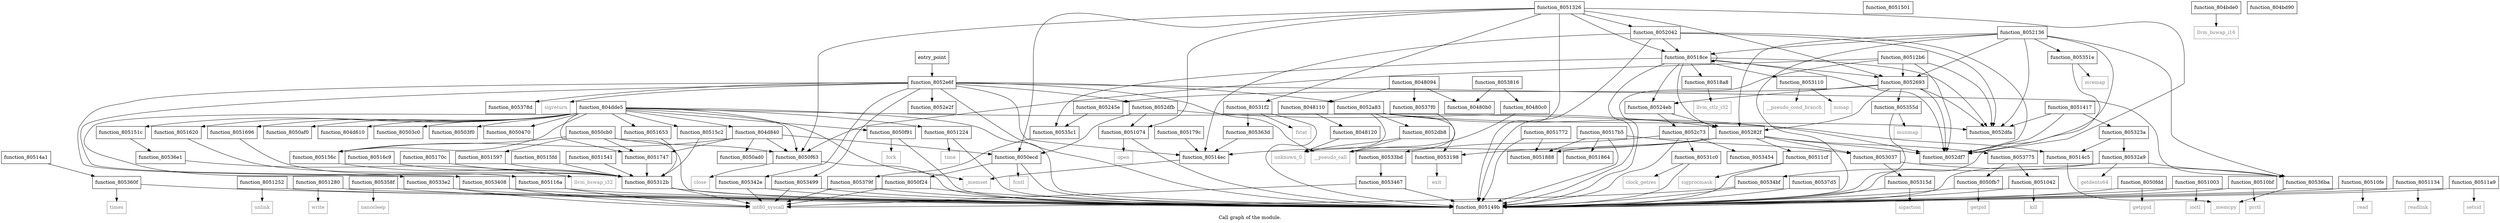 digraph "Call graph of the module." {
  label="Call graph of the module.";
  node [shape=record];

  Node_function_805156c [label="{function_805156c}"];
  Node_function_8051653 [label="{function_8051653}"];
  Node_function_8052693 [label="{function_8052693}"];
  Node_function_8051864 [label="{function_8051864}"];
  Node_function_8051224 [label="{function_8051224}"];
  Node_function_8051252 [label="{function_8051252}"];
  Node_function_8051696 [label="{function_8051696}"];
  Node_function_8051280 [label="{function_8051280}"];
  Node_function_80512b6 [label="{function_80512b6}"];
  Node_function_8051326 [label="{function_8051326}"];
  Node_function_8051417 [label="{function_8051417}"];
  Node_function_805149b [label="{function_805149b}"];
  Node_function_80514a1 [label="{function_80514a1}"];
  Node_function_8052e2f [label="{function_8052e2f}"];
  Node_function_80514c5 [label="{function_80514c5}"];
  Node_function_805282f [label="{function_805282f}"];
  Node_function_80516c9 [label="{function_80516c9}"];
  Node_function_8051888 [label="{function_8051888}"];
  Node_function_80514ec [label="{function_80514ec}"];
  Node_function_8051501 [label="{function_8051501}"];
  Node_function_805151c [label="{function_805151c}"];
  Node_function_80518a8 [label="{function_80518a8}"];
  Node_function_8052a83 [label="{function_8052a83}"];
  Node_function_805170c [label="{function_805170c}"];
  Node_function_8052c73 [label="{function_8052c73}"];
  Node_function_8052db8 [label="{function_8052db8}"];
  Node_function_8051747 [label="{function_8051747}"];
  Node_function_80518ce [label="{function_80518ce}"];
  Node_function_8051541 [label="{function_8051541}"];
  Node_function_8053110 [label="{function_8053110}"];
  Node_function_8051772 [label="{function_8051772}"];
  Node_function_8051597 [label="{function_8051597}"];
  Node_function_8052df7 [label="{function_8052df7}"];
  Node_function_805179c [label="{function_805179c}"];
  Node_function_805312b [label="{function_805312b}"];
  Node_function_8052042 [label="{function_8052042}"];
  Node_function_8052e6f [label="{function_8052e6f}"];
  Node_function_80515c2 [label="{function_80515c2}"];
  Node_function_8052dfa [label="{function_8052dfa}"];
  Node_function_80517b5 [label="{function_80517b5}"];
  Node_function_8052dfb [label="{function_8052dfb}"];
  Node_function_8052136 [label="{function_8052136}"];
  Node_function_805245e [label="{function_805245e}"];
  Node_function_80515fd [label="{function_80515fd}"];
  Node_function_80524eb [label="{function_80524eb}"];
  Node_function_8053198 [label="{function_8053198}"];
  Node_function_80531c0 [label="{function_80531c0}"];
  Node_function_80531f2 [label="{function_80531f2}"];
  Node_function_805323a [label="{function_805323a}"];
  Node_function_80532a9 [label="{function_80532a9}"];
  Node_function_80533bd [label="{function_80533bd}"];
  Node_function_80533e2 [label="{function_80533e2}"];
  Node_function_8053408 [label="{function_8053408}"];
  Node_function_80511cf [label="{function_80511cf}"];
  Node_function_8053037 [label="{function_8053037}"];
  Node_time [color="gray50", fontcolor="gray50", label="{time}"];
  Node_function_805315d [label="{function_805315d}"];
  Node_function_805342e [label="{function_805342e}"];
  Node_function_8053454 [label="{function_8053454}"];
  Node_function_8053467 [label="{function_8053467}"];
  Node_function_8053499 [label="{function_8053499}"];
  Node_function_80534bf [label="{function_80534bf}"];
  Node_function_805351e [label="{function_805351e}"];
  Node_function_805355d [label="{function_805355d}"];
  Node_function_805358f [label="{function_805358f}"];
  Node_function_80535c1 [label="{function_80535c1}"];
  Node_function_805360f [label="{function_805360f}"];
  Node_function_805363d [label="{function_805363d}"];
  Node_function_80536ba [label="{function_80536ba}"];
  Node_function_80536e1 [label="{function_80536e1}"];
  Node_function_8053775 [label="{function_8053775}"];
  Node_function_805378d [label="{function_805378d}"];
  Node_function_805379f [label="{function_805379f}"];
  Node_function_80537d5 [label="{function_80537d5}"];
  Node_function_80537f0 [label="{function_80537f0}"];
  Node_function_8053816 [label="{function_8053816}"];
  Node_llvm_bswap_i32 [color="gray50", fontcolor="gray50", label="{llvm_bswap_i32}"];
  Node_llvm_ctlz_i32 [color="gray50", fontcolor="gray50", label="{llvm_ctlz_i32}"];
  Node__memset [color="gray50", fontcolor="gray50", label="{_memset}"];
  Node__memcpy [color="gray50", fontcolor="gray50", label="{_memcpy}"];
  Node_llvm_bswap_i16 [color="gray50", fontcolor="gray50", label="{llvm_bswap_i16}"];
  Node_unknown_0 [color="gray50", fontcolor="gray50", label="{unknown_0}"];
  Node_fcntl [color="gray50", fontcolor="gray50", label="{fcntl}"];
  Node_int80_syscall [color="gray50", fontcolor="gray50", label="{int80_syscall}"];
  Node_close [color="gray50", fontcolor="gray50", label="{close}"];
  Node_fork [color="gray50", fontcolor="gray50", label="{fork}"];
  Node_getpid [color="gray50", fontcolor="gray50", label="{getpid}"];
  Node_getppid [color="gray50", fontcolor="gray50", label="{getppid}"];
  Node_ioctl [color="gray50", fontcolor="gray50", label="{ioctl}"];
  Node_kill [color="gray50", fontcolor="gray50", label="{kill}"];
  Node_open [color="gray50", fontcolor="gray50", label="{open}"];
  Node_prctl [color="gray50", fontcolor="gray50", label="{prctl}"];
  Node_read [color="gray50", fontcolor="gray50", label="{read}"];
  Node_readlink [color="gray50", fontcolor="gray50", label="{readlink}"];
  Node_setsid [color="gray50", fontcolor="gray50", label="{setsid}"];
  Node_sigprocmask [color="gray50", fontcolor="gray50", label="{sigprocmask}"];
  Node_unlink [color="gray50", fontcolor="gray50", label="{unlink}"];
  Node_write [color="gray50", fontcolor="gray50", label="{write}"];
  Node_sigreturn [color="gray50", fontcolor="gray50", label="{sigreturn}"];
  Node_mmap [color="gray50", fontcolor="gray50", label="{mmap}"];
  Node_sigaction [color="gray50", fontcolor="gray50", label="{sigaction}"];
  Node_exit [color="gray50", fontcolor="gray50", label="{exit}"];
  Node_clock_getres [color="gray50", fontcolor="gray50", label="{clock_getres}"];
  Node_fstat [color="gray50", fontcolor="gray50", label="{fstat}"];
  Node_getdents64 [color="gray50", fontcolor="gray50", label="{getdents64}"];
  Node_mremap [color="gray50", fontcolor="gray50", label="{mremap}"];
  Node_munmap [color="gray50", fontcolor="gray50", label="{munmap}"];
  Node_nanosleep [color="gray50", fontcolor="gray50", label="{nanosleep}"];
  Node_times [color="gray50", fontcolor="gray50", label="{times}"];
  Node_function_8051620 [label="{function_8051620}"];
  Node___pseudo_call [color="gray50", fontcolor="gray50", label="{__pseudo_call}"];
  Node___pseudo_cond_branch [color="gray50", fontcolor="gray50", label="{__pseudo_cond_branch}"];
  Node_function_8048094 [label="{function_8048094}"];
  Node_function_80480b0 [label="{function_80480b0}"];
  Node_function_80480c0 [label="{function_80480c0}"];
  Node_function_8048110 [label="{function_8048110}"];
  Node_function_8048120 [label="{function_8048120}"];
  Node_entry_point [label="{entry_point}"];
  Node_function_804bd90 [label="{function_804bd90}"];
  Node_function_8050af0 [label="{function_8050af0}"];
  Node_function_804bde0 [label="{function_804bde0}"];
  Node_function_804d610 [label="{function_804d610}"];
  Node_function_804d840 [label="{function_804d840}"];
  Node_function_804dde5 [label="{function_804dde5}"];
  Node_function_80503c0 [label="{function_80503c0}"];
  Node_function_80503f0 [label="{function_80503f0}"];
  Node_function_8050470 [label="{function_8050470}"];
  Node_function_8050ad0 [label="{function_8050ad0}"];
  Node_function_8050cb0 [label="{function_8050cb0}"];
  Node_function_8050ecd [label="{function_8050ecd}"];
  Node_function_8050f24 [label="{function_8050f24}"];
  Node_function_8050f63 [label="{function_8050f63}"];
  Node_function_8050f91 [label="{function_8050f91}"];
  Node_function_8050fb7 [label="{function_8050fb7}"];
  Node_function_8050fdd [label="{function_8050fdd}"];
  Node_function_8051003 [label="{function_8051003}"];
  Node_function_8051042 [label="{function_8051042}"];
  Node_function_8051074 [label="{function_8051074}"];
  Node_function_80510bf [label="{function_80510bf}"];
  Node_function_80510fe [label="{function_80510fe}"];
  Node_function_8051134 [label="{function_8051134}"];
  Node_function_805116a [label="{function_805116a}"];
  Node_function_80511a9 [label="{function_80511a9}"];
  Node_function_805156c -> Node_function_805312b;
  Node_function_8051653 -> Node_function_805312b;
  Node_function_8052693 -> Node_function_805282f;
  Node_function_8052693 -> Node_function_8052df7;
  Node_function_8052693 -> Node_function_8052dfa;
  Node_function_8052693 -> Node_function_805245e;
  Node_function_8052693 -> Node_function_80524eb;
  Node_function_8052693 -> Node_function_805355d;
  Node_function_8051224 -> Node_function_805149b;
  Node_function_8051224 -> Node_time;
  Node_function_8051252 -> Node_function_805149b;
  Node_function_8051252 -> Node_unlink;
  Node_function_8051696 -> Node_function_805312b;
  Node_function_8051280 -> Node_function_805149b;
  Node_function_8051280 -> Node_write;
  Node_function_80512b6 -> Node_function_8052693;
  Node_function_80512b6 -> Node_function_805149b;
  Node_function_80512b6 -> Node_function_8052df7;
  Node_function_80512b6 -> Node_function_8052dfa;
  Node_function_80512b6 -> Node_function_8050f63;
  Node_function_8051326 -> Node_function_8052693;
  Node_function_8051326 -> Node_function_805149b;
  Node_function_8051326 -> Node_function_80518ce;
  Node_function_8051326 -> Node_function_8052df7;
  Node_function_8051326 -> Node_function_8052042;
  Node_function_8051326 -> Node_function_80531f2;
  Node_function_8051326 -> Node_function_8050ecd;
  Node_function_8051326 -> Node_function_8050f63;
  Node_function_8051326 -> Node_function_8051074;
  Node_function_8051417 -> Node_function_8052df7;
  Node_function_8051417 -> Node_function_8052dfa;
  Node_function_8051417 -> Node_function_805323a;
  Node_function_80514a1 -> Node_function_805360f;
  Node_function_80514c5 -> Node__memcpy;
  Node_function_805282f -> Node_function_8051888;
  Node_function_805282f -> Node_function_80514ec;
  Node_function_805282f -> Node_function_8052df7;
  Node_function_805282f -> Node_function_8053198;
  Node_function_805282f -> Node_function_80511cf;
  Node_function_805282f -> Node_function_8053037;
  Node_function_805282f -> Node_function_8053775;
  Node_function_80516c9 -> Node_function_805312b;
  Node_function_80514ec -> Node__memset;
  Node_function_805151c -> Node_function_80536e1;
  Node_function_80518a8 -> Node_llvm_ctlz_i32;
  Node_function_8052a83 -> Node_function_8052db8;
  Node_function_8052a83 -> Node_function_8052df7;
  Node_function_8052a83 -> Node_function_8052dfa;
  Node_function_8052a83 -> Node_function_8053198;
  Node_function_8052a83 -> Node_unknown_0;
  Node_function_805170c -> Node_function_805312b;
  Node_function_8052c73 -> Node_function_805149b;
  Node_function_8052c73 -> Node_function_80531c0;
  Node_function_8052c73 -> Node_function_80533bd;
  Node_function_8052c73 -> Node_function_8053454;
  Node_function_8052db8 -> Node_unknown_0;
  Node_function_8052db8 -> Node___pseudo_call;
  Node_function_8051747 -> Node_function_805312b;
  Node_function_80518ce -> Node_function_8052693;
  Node_function_80518ce -> Node_function_805149b;
  Node_function_80518ce -> Node_function_805282f;
  Node_function_80518ce -> Node_function_80518a8;
  Node_function_80518ce -> Node_function_80518ce;
  Node_function_80518ce -> Node_function_8053110;
  Node_function_80518ce -> Node_function_8052df7;
  Node_function_80518ce -> Node_function_8052dfa;
  Node_function_80518ce -> Node_function_80524eb;
  Node_function_80518ce -> Node_function_80535c1;
  Node_function_8051541 -> Node_function_805312b;
  Node_function_8053110 -> Node_mmap;
  Node_function_8053110 -> Node___pseudo_cond_branch;
  Node_function_8051772 -> Node_function_805149b;
  Node_function_8051772 -> Node_function_8051888;
  Node_function_8051597 -> Node_function_805312b;
  Node_function_805179c -> Node_function_80514ec;
  Node_function_805312b -> Node_function_805149b;
  Node_function_805312b -> Node_int80_syscall;
  Node_function_8052042 -> Node_function_805149b;
  Node_function_8052042 -> Node_function_80514ec;
  Node_function_8052042 -> Node_function_80518ce;
  Node_function_8052042 -> Node_function_8052df7;
  Node_function_8052042 -> Node_function_8052dfa;
  Node_function_8052e6f -> Node_function_805149b;
  Node_function_8052e6f -> Node_function_8052e2f;
  Node_function_8052e6f -> Node_function_80514ec;
  Node_function_8052e6f -> Node_function_8052a83;
  Node_function_8052e6f -> Node_function_8052dfb;
  Node_function_8052e6f -> Node_function_80533e2;
  Node_function_8052e6f -> Node_function_8053408;
  Node_function_8052e6f -> Node_function_805342e;
  Node_function_8052e6f -> Node_function_8053499;
  Node_function_8052e6f -> Node_function_80536ba;
  Node_function_8052e6f -> Node_function_805378d;
  Node_function_8052e6f -> Node_sigreturn;
  Node_function_8052e6f -> Node___pseudo_call;
  Node_function_80515c2 -> Node_function_805312b;
  Node_function_80517b5 -> Node_function_8051864;
  Node_function_80517b5 -> Node_function_805149b;
  Node_function_80517b5 -> Node_function_8051888;
  Node_function_80517b5 -> Node_function_8053037;
  Node_function_8052dfb -> Node_function_805282f;
  Node_function_8052dfb -> Node_function_8050ecd;
  Node_function_8052dfb -> Node_function_8051074;
  Node_function_8052136 -> Node_function_8052693;
  Node_function_8052136 -> Node_function_805149b;
  Node_function_8052136 -> Node_function_805282f;
  Node_function_8052136 -> Node_function_80518ce;
  Node_function_8052136 -> Node_function_8052df7;
  Node_function_8052136 -> Node_function_8052dfa;
  Node_function_8052136 -> Node_function_805351e;
  Node_function_8052136 -> Node_function_80536ba;
  Node_function_805245e -> Node_function_80535c1;
  Node_function_80515fd -> Node_function_805312b;
  Node_function_80524eb -> Node_function_805282f;
  Node_function_80524eb -> Node_function_8052c73;
  Node_function_8053198 -> Node_exit;
  Node_function_80531c0 -> Node_function_805149b;
  Node_function_80531c0 -> Node_clock_getres;
  Node_function_80531f2 -> Node_function_805149b;
  Node_function_80531f2 -> Node_function_805363d;
  Node_function_80531f2 -> Node_fstat;
  Node_function_805323a -> Node_function_80514c5;
  Node_function_805323a -> Node_function_80532a9;
  Node_function_80532a9 -> Node_function_805149b;
  Node_function_80532a9 -> Node_function_80534bf;
  Node_function_80532a9 -> Node_function_80536ba;
  Node_function_80532a9 -> Node_getdents64;
  Node_function_80533bd -> Node_function_8053467;
  Node_function_80533e2 -> Node_function_805149b;
  Node_function_80533e2 -> Node_int80_syscall;
  Node_function_8053408 -> Node_function_805149b;
  Node_function_8053408 -> Node_int80_syscall;
  Node_function_80511cf -> Node_function_805149b;
  Node_function_80511cf -> Node_sigprocmask;
  Node_function_8053037 -> Node_function_805315d;
  Node_function_8053037 -> Node_function_80536ba;
  Node_function_805315d -> Node_function_805149b;
  Node_function_805315d -> Node_sigaction;
  Node_function_805342e -> Node_function_805149b;
  Node_function_805342e -> Node_int80_syscall;
  Node_function_8053467 -> Node_function_805149b;
  Node_function_8053467 -> Node_int80_syscall;
  Node_function_8053499 -> Node_function_805149b;
  Node_function_8053499 -> Node_int80_syscall;
  Node_function_80534bf -> Node_function_805149b;
  Node_function_80534bf -> Node_int80_syscall;
  Node_function_805351e -> Node_function_805149b;
  Node_function_805351e -> Node_mremap;
  Node_function_805355d -> Node_function_805149b;
  Node_function_805355d -> Node_munmap;
  Node_function_805358f -> Node_function_805149b;
  Node_function_805358f -> Node_nanosleep;
  Node_function_80535c1 -> Node_function_805379f;
  Node_function_805360f -> Node_function_805149b;
  Node_function_805360f -> Node_times;
  Node_function_805363d -> Node_function_80514ec;
  Node_function_80536ba -> Node__memcpy;
  Node_function_80536e1 -> Node_llvm_bswap_i32;
  Node_function_8053775 -> Node_function_8050fb7;
  Node_function_8053775 -> Node_function_8051042;
  Node_function_805379f -> Node_function_805149b;
  Node_function_805379f -> Node_int80_syscall;
  Node_function_80537d5 -> Node_function_805149b;
  Node_function_80537f0 -> Node___pseudo_call;
  Node_function_8053816 -> Node_function_80480b0;
  Node_function_8053816 -> Node_function_80480c0;
  Node_function_8051620 -> Node_function_805312b;
  Node_function_8048094 -> Node_function_80537f0;
  Node_function_8048094 -> Node_function_80480b0;
  Node_function_8048094 -> Node_function_8048110;
  Node_function_80480c0 -> Node___pseudo_call;
  Node_function_8048110 -> Node_function_8048120;
  Node_function_8048120 -> Node_unknown_0;
  Node_entry_point -> Node_function_8052e6f;
  Node_function_804bde0 -> Node_llvm_bswap_i16;
  Node_function_804d840 -> Node_function_805156c;
  Node_function_804d840 -> Node_function_8051747;
  Node_function_804d840 -> Node_function_8050ad0;
  Node_function_804d840 -> Node_function_8050ecd;
  Node_function_804d840 -> Node_function_8050f63;
  Node_function_804dde5 -> Node_function_805156c;
  Node_function_804dde5 -> Node_function_8051653;
  Node_function_804dde5 -> Node_function_8051224;
  Node_function_804dde5 -> Node_function_8051696;
  Node_function_804dde5 -> Node_function_805149b;
  Node_function_804dde5 -> Node_function_80514c5;
  Node_function_804dde5 -> Node_function_805151c;
  Node_function_804dde5 -> Node_function_8051747;
  Node_function_804dde5 -> Node_function_80515c2;
  Node_function_804dde5 -> Node__memset;
  Node_function_804dde5 -> Node_function_8051620;
  Node_function_804dde5 -> Node_function_8050af0;
  Node_function_804dde5 -> Node_function_804d610;
  Node_function_804dde5 -> Node_function_804d840;
  Node_function_804dde5 -> Node_function_80503c0;
  Node_function_804dde5 -> Node_function_80503f0;
  Node_function_804dde5 -> Node_function_8050470;
  Node_function_804dde5 -> Node_function_8050f63;
  Node_function_804dde5 -> Node_function_8050f91;
  Node_function_804dde5 -> Node_function_805116a;
  Node_function_8050cb0 -> Node_function_805156c;
  Node_function_8050cb0 -> Node_function_805149b;
  Node_function_8050cb0 -> Node_function_8051747;
  Node_function_8050cb0 -> Node_function_8051597;
  Node_function_8050cb0 -> Node_function_8050f63;
  Node_function_8050ecd -> Node_function_805149b;
  Node_function_8050ecd -> Node_fcntl;
  Node_function_8050ecd -> Node_function_8050f24;
  Node_function_8050f24 -> Node_function_805149b;
  Node_function_8050f24 -> Node_int80_syscall;
  Node_function_8050f63 -> Node_function_805149b;
  Node_function_8050f63 -> Node_close;
  Node_function_8050f91 -> Node_function_805149b;
  Node_function_8050f91 -> Node_fork;
  Node_function_8050fb7 -> Node_function_805149b;
  Node_function_8050fb7 -> Node_getpid;
  Node_function_8050fdd -> Node_function_805149b;
  Node_function_8050fdd -> Node_getppid;
  Node_function_8051003 -> Node_function_805149b;
  Node_function_8051003 -> Node_ioctl;
  Node_function_8051042 -> Node_function_805149b;
  Node_function_8051042 -> Node_kill;
  Node_function_8051074 -> Node_function_805149b;
  Node_function_8051074 -> Node_open;
  Node_function_80510bf -> Node_function_805149b;
  Node_function_80510bf -> Node_prctl;
  Node_function_80510fe -> Node_function_805149b;
  Node_function_80510fe -> Node_read;
  Node_function_8051134 -> Node_function_805149b;
  Node_function_8051134 -> Node_readlink;
  Node_function_805116a -> Node_function_805149b;
  Node_function_805116a -> Node_int80_syscall;
  Node_function_80511a9 -> Node_function_805149b;
  Node_function_80511a9 -> Node_setsid;
}
